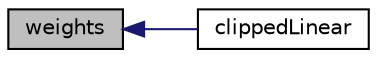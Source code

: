 digraph "weights"
{
  bgcolor="transparent";
  edge [fontname="Helvetica",fontsize="10",labelfontname="Helvetica",labelfontsize="10"];
  node [fontname="Helvetica",fontsize="10",shape=record];
  rankdir="LR";
  Node1 [label="weights",height=0.2,width=0.4,color="black", fillcolor="grey75", style="filled", fontcolor="black"];
  Node1 -> Node2 [dir="back",color="midnightblue",fontsize="10",style="solid",fontname="Helvetica"];
  Node2 [label="clippedLinear",height=0.2,width=0.4,color="black",URL="$a00267.html#a45af01c5a57106498f8b940e1148b2fc",tooltip="Construct from faceFlux and Istream. "];
}
